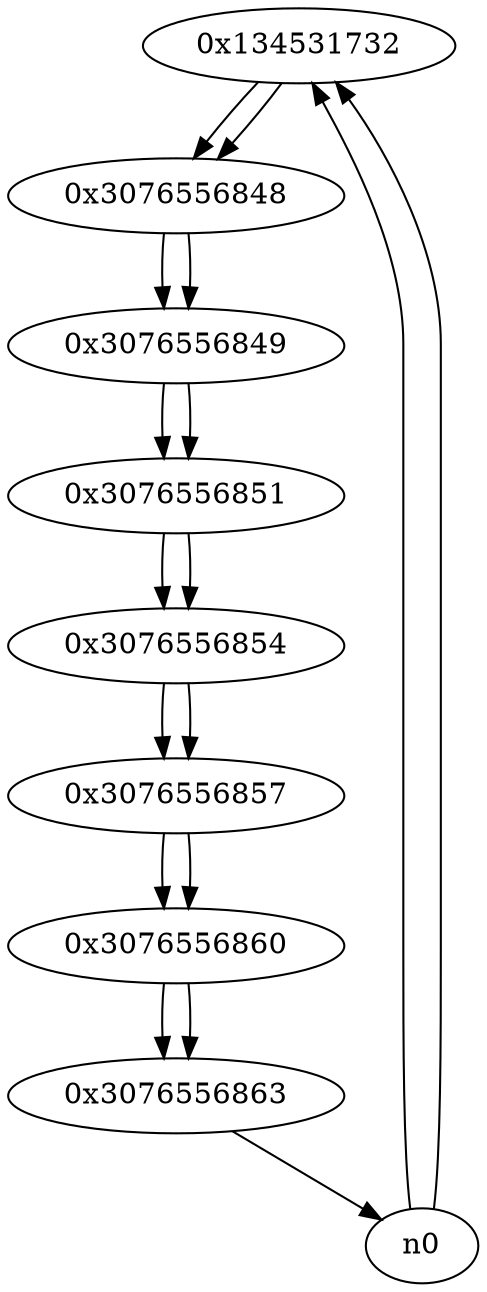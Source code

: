 digraph G{
/* nodes */
  n1 [label="0x134531732"]
  n2 [label="0x3076556848"]
  n3 [label="0x3076556849"]
  n4 [label="0x3076556851"]
  n5 [label="0x3076556854"]
  n6 [label="0x3076556857"]
  n7 [label="0x3076556860"]
  n8 [label="0x3076556863"]
/* edges */
n1 -> n2;
n0 -> n1;
n0 -> n1;
n2 -> n3;
n1 -> n2;
n3 -> n4;
n2 -> n3;
n4 -> n5;
n3 -> n4;
n5 -> n6;
n4 -> n5;
n6 -> n7;
n5 -> n6;
n7 -> n8;
n6 -> n7;
n8 -> n0;
n7 -> n8;
}
